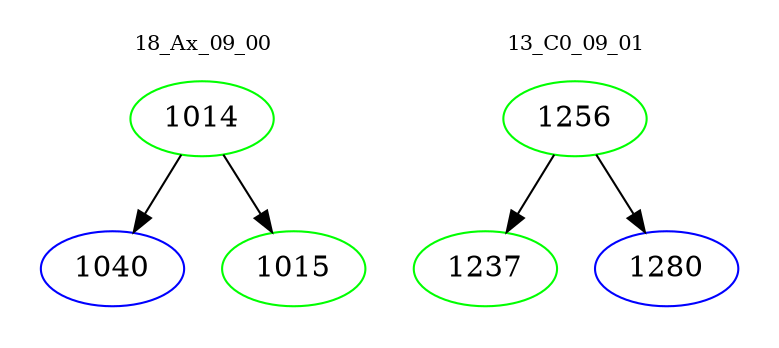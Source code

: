digraph{
subgraph cluster_0 {
color = white
label = "18_Ax_09_00";
fontsize=10;
T0_1014 [label="1014", color="green"]
T0_1014 -> T0_1040 [color="black"]
T0_1040 [label="1040", color="blue"]
T0_1014 -> T0_1015 [color="black"]
T0_1015 [label="1015", color="green"]
}
subgraph cluster_1 {
color = white
label = "13_C0_09_01";
fontsize=10;
T1_1256 [label="1256", color="green"]
T1_1256 -> T1_1237 [color="black"]
T1_1237 [label="1237", color="green"]
T1_1256 -> T1_1280 [color="black"]
T1_1280 [label="1280", color="blue"]
}
}
